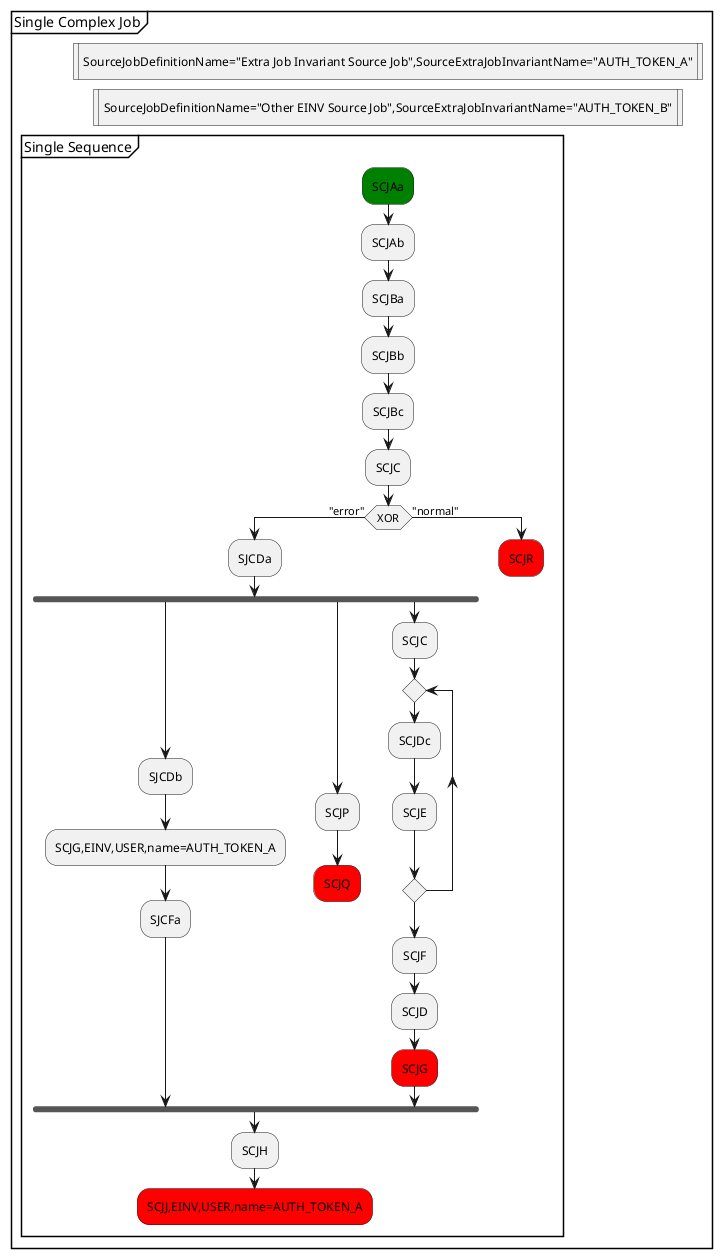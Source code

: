 @startuml

partition "Single Complex Job" {
 :SourceJobDefinitionName="Extra Job Invariant Source Job",SourceExtraJobInvariantName="AUTH_TOKEN_A"|
 detach
 :SourceJobDefinitionName="Other EINV Source Job",SourceExtraJobInvariantName="AUTH_TOKEN_B"|
 detach
group "Single Sequence"
  #green:SCJAa;
  :SCJAb;
  :SCJBa;
  :SCJBb;
  :SCJBc;
  :SCJC;
  if (XOR) then ("error")
    :SJCDa;
    fork
    :SJCDb;
      :SCJG,EINV,USER,name=AUTH_TOKEN_A;
      :SJCFa;
    fork again
      :SCJP;
      #red:SCJQ;
      detach
    fork again
      :SCJC;
      repeat
        :SCJDc;
        :SCJE;
      repeat while
      :SCJF;
      :SCJD;
      #red:SCJG;
    end fork
    :SCJH;
    #red:SCJJ,EINV,USER,name=AUTH_TOKEN_A;
    detach
  else ("normal")
    #red:SCJR;
    detach
  endif
end group
}
@enduml